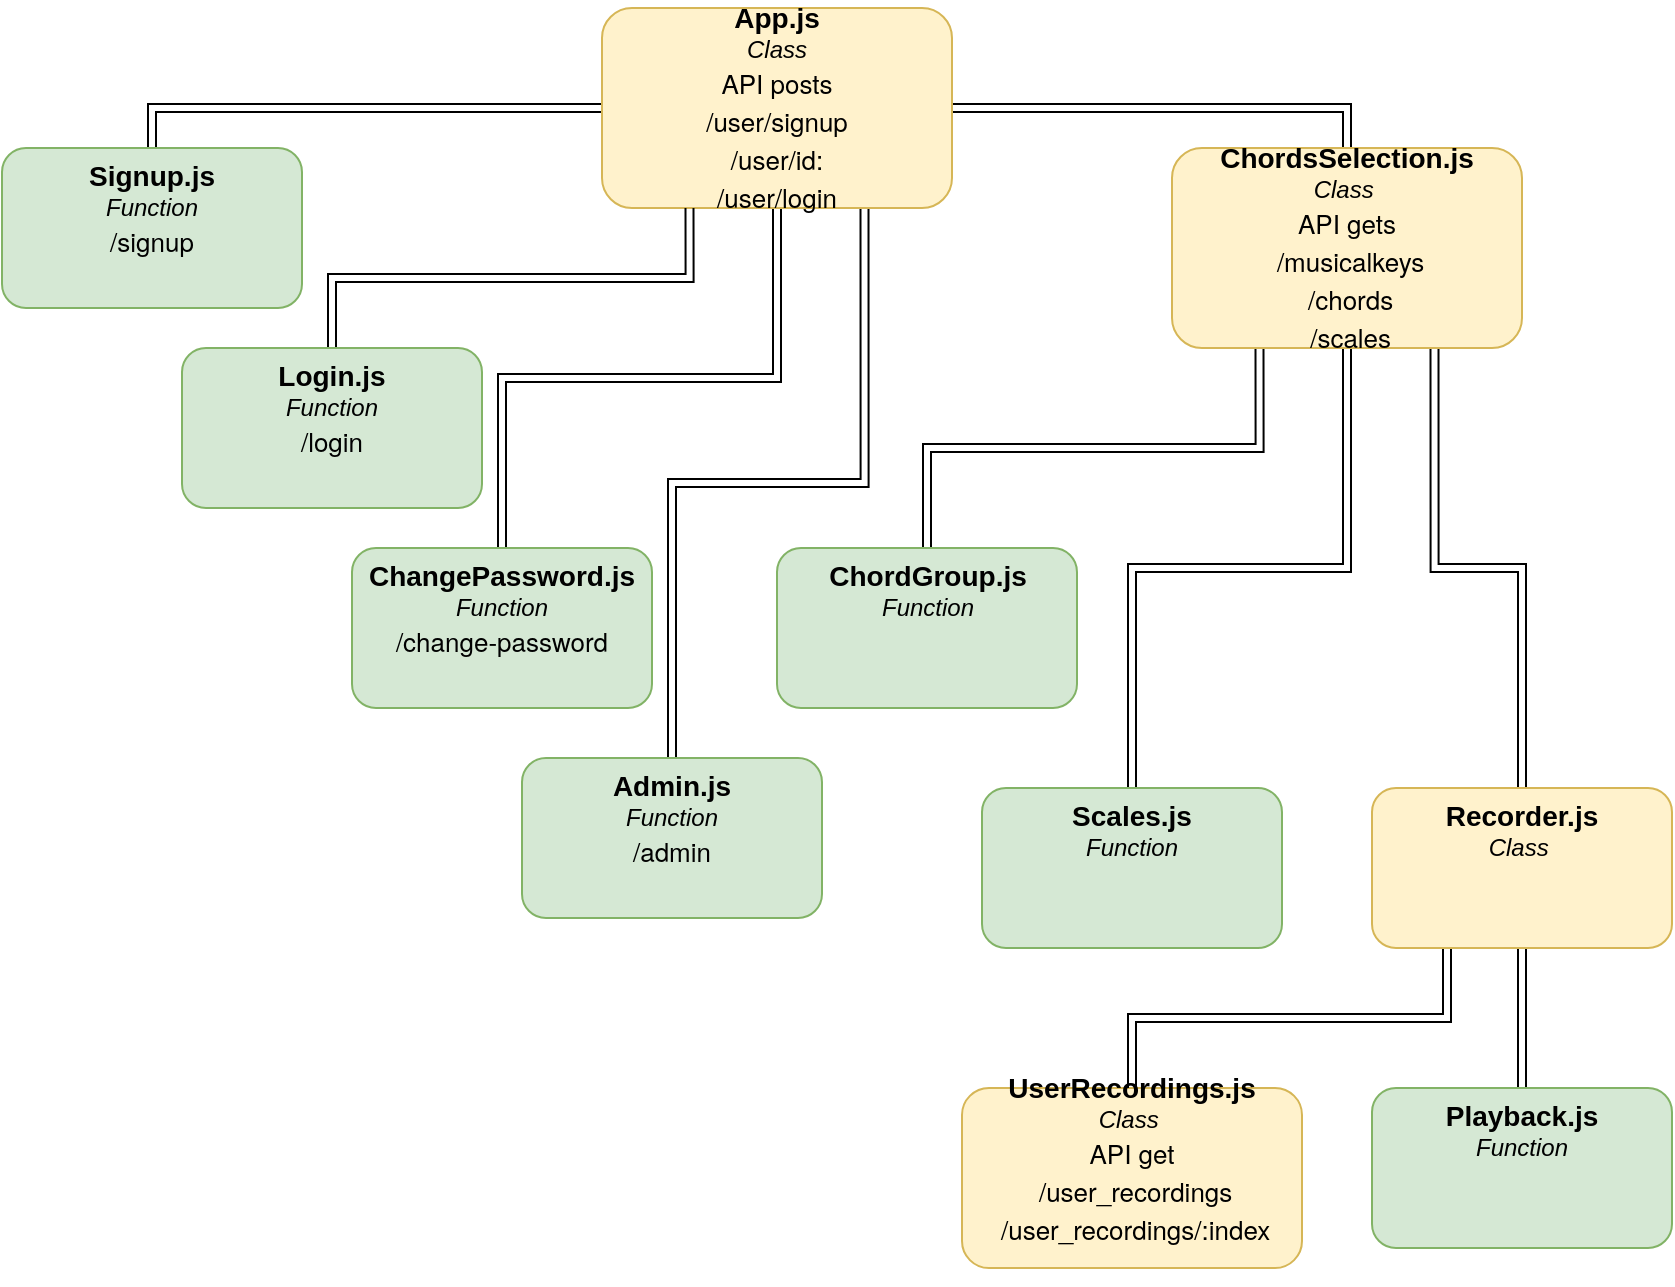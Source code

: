 <mxfile version="12.1.3" pages="1"><diagram id="gDEyDzy1LbszE3jynP3E" name="Page-1"><mxGraphModel dx="817" dy="396" grid="0" gridSize="10" guides="1" tooltips="1" connect="1" arrows="1" fold="1" page="1" pageScale="1" pageWidth="850" pageHeight="1100" math="0" shadow="0"><root><mxCell id="0"/><mxCell id="1" parent="0"/><mxCell id="bEIRXRGhzWTP-mzilczh-19" style="edgeStyle=orthogonalEdgeStyle;shape=link;rounded=0;orthogonalLoop=1;jettySize=auto;html=1;exitX=0;exitY=0.5;exitDx=0;exitDy=0;entryX=0.5;entryY=0;entryDx=0;entryDy=0;" edge="1" parent="1" source="bEIRXRGhzWTP-mzilczh-1" target="bEIRXRGhzWTP-mzilczh-10"><mxGeometry relative="1" as="geometry"/></mxCell><mxCell id="bEIRXRGhzWTP-mzilczh-21" style="edgeStyle=orthogonalEdgeStyle;shape=link;rounded=0;orthogonalLoop=1;jettySize=auto;html=1;exitX=0.5;exitY=1;exitDx=0;exitDy=0;" edge="1" parent="1" source="bEIRXRGhzWTP-mzilczh-1" target="bEIRXRGhzWTP-mzilczh-13"><mxGeometry relative="1" as="geometry"/></mxCell><mxCell id="bEIRXRGhzWTP-mzilczh-22" style="edgeStyle=orthogonalEdgeStyle;shape=link;rounded=0;orthogonalLoop=1;jettySize=auto;html=1;exitX=0.75;exitY=1;exitDx=0;exitDy=0;entryX=0.5;entryY=0;entryDx=0;entryDy=0;" edge="1" parent="1" source="bEIRXRGhzWTP-mzilczh-1" target="bEIRXRGhzWTP-mzilczh-9"><mxGeometry relative="1" as="geometry"/></mxCell><mxCell id="bEIRXRGhzWTP-mzilczh-23" style="edgeStyle=orthogonalEdgeStyle;shape=link;rounded=0;orthogonalLoop=1;jettySize=auto;html=1;exitX=1;exitY=0.5;exitDx=0;exitDy=0;entryX=0.5;entryY=0;entryDx=0;entryDy=0;" edge="1" parent="1" source="bEIRXRGhzWTP-mzilczh-1" target="bEIRXRGhzWTP-mzilczh-2"><mxGeometry relative="1" as="geometry"/></mxCell><mxCell id="bEIRXRGhzWTP-mzilczh-1" value="&lt;b&gt;&lt;font style=&quot;font-size: 14px&quot;&gt;App.js&lt;/font&gt;&lt;/b&gt;&lt;br&gt;&lt;i&gt;Class&lt;/i&gt;&lt;br&gt;&lt;p class=&quot;p1&quot; style=&quot;margin: 0px ; font-stretch: normal ; font-size: 13px ; line-height: normal ; font-family: &amp;#34;helvetica neue&amp;#34;&quot;&gt;API posts&lt;/p&gt;&lt;p class=&quot;p1&quot; style=&quot;margin: 0px ; font-stretch: normal ; font-size: 13px ; line-height: normal ; font-family: &amp;#34;helvetica neue&amp;#34;&quot;&gt;/user/signup&lt;/p&gt;&lt;p class=&quot;p1&quot; style=&quot;margin: 0px ; font-stretch: normal ; font-size: 13px ; line-height: normal ; font-family: &amp;#34;helvetica neue&amp;#34;&quot;&gt;/user/id:&lt;/p&gt;&lt;p class=&quot;p1&quot; style=&quot;margin: 0px ; font-stretch: normal ; font-size: 13px ; line-height: normal ; font-family: &amp;#34;helvetica neue&amp;#34;&quot;&gt;/user/login&lt;/p&gt;" style="rounded=1;whiteSpace=wrap;html=1;fillColor=#fff2cc;strokeColor=#d6b656;" vertex="1" parent="1"><mxGeometry x="300" y="50" width="175" height="100" as="geometry"/></mxCell><mxCell id="bEIRXRGhzWTP-mzilczh-24" style="edgeStyle=orthogonalEdgeStyle;shape=link;rounded=0;orthogonalLoop=1;jettySize=auto;html=1;exitX=0.25;exitY=1;exitDx=0;exitDy=0;" edge="1" parent="1" source="bEIRXRGhzWTP-mzilczh-2" target="bEIRXRGhzWTP-mzilczh-8"><mxGeometry relative="1" as="geometry"/></mxCell><mxCell id="bEIRXRGhzWTP-mzilczh-25" style="edgeStyle=orthogonalEdgeStyle;shape=link;rounded=0;orthogonalLoop=1;jettySize=auto;html=1;exitX=0.5;exitY=1;exitDx=0;exitDy=0;entryX=0.5;entryY=0;entryDx=0;entryDy=0;" edge="1" parent="1" source="bEIRXRGhzWTP-mzilczh-2" target="bEIRXRGhzWTP-mzilczh-7"><mxGeometry relative="1" as="geometry"/></mxCell><mxCell id="bEIRXRGhzWTP-mzilczh-26" style="edgeStyle=orthogonalEdgeStyle;shape=link;rounded=0;orthogonalLoop=1;jettySize=auto;html=1;exitX=0.75;exitY=1;exitDx=0;exitDy=0;entryX=0.5;entryY=0;entryDx=0;entryDy=0;" edge="1" parent="1" source="bEIRXRGhzWTP-mzilczh-2" target="bEIRXRGhzWTP-mzilczh-5"><mxGeometry relative="1" as="geometry"/></mxCell><mxCell id="bEIRXRGhzWTP-mzilczh-2" value="&lt;b&gt;&lt;font style=&quot;font-size: 14px&quot;&gt;ChordsSelection.js&lt;/font&gt;&lt;/b&gt;&lt;br&gt;&lt;i&gt;Class&amp;nbsp;&lt;/i&gt;&lt;br&gt;&lt;p class=&quot;p1&quot; style=&quot;margin: 0px ; font-stretch: normal ; font-size: 13px ; line-height: normal ; font-family: &amp;#34;helvetica neue&amp;#34;&quot;&gt;API gets&lt;/p&gt;&lt;p class=&quot;p1&quot; style=&quot;margin: 0px ; font-stretch: normal ; font-size: 13px ; line-height: normal ; font-family: &amp;#34;helvetica neue&amp;#34;&quot;&gt;&lt;span class=&quot;Apple-converted-space&quot;&gt;&amp;nbsp;&lt;/span&gt;/musicalkeys&lt;/p&gt;&lt;p class=&quot;p1&quot; style=&quot;margin: 0px ; font-stretch: normal ; font-size: 13px ; line-height: normal ; font-family: &amp;#34;helvetica neue&amp;#34;&quot;&gt;&lt;span class=&quot;Apple-converted-space&quot;&gt;&amp;nbsp;&lt;/span&gt;/chords&lt;/p&gt;&lt;p class=&quot;p1&quot; style=&quot;margin: 0px ; font-stretch: normal ; font-size: 13px ; line-height: normal ; font-family: &amp;#34;helvetica neue&amp;#34;&quot;&gt;&lt;span class=&quot;Apple-converted-space&quot;&gt;&amp;nbsp;&lt;/span&gt;/scales&lt;/p&gt;" style="rounded=1;whiteSpace=wrap;html=1;fillColor=#fff2cc;strokeColor=#d6b656;align=center;" vertex="1" parent="1"><mxGeometry x="585" y="120" width="175" height="100" as="geometry"/></mxCell><mxCell id="bEIRXRGhzWTP-mzilczh-4" value="&lt;b&gt;&lt;font style=&quot;font-size: 14px&quot;&gt;UserRecordings.js&lt;/font&gt;&lt;/b&gt;&lt;br&gt;&lt;i&gt;Class&amp;nbsp;&lt;/i&gt;&lt;br&gt;&lt;p class=&quot;p1&quot; style=&quot;margin: 0px ; font-stretch: normal ; font-size: 13px ; line-height: normal ; font-family: &amp;#34;helvetica neue&amp;#34;&quot;&gt;API get&lt;/p&gt;&lt;p class=&quot;p1&quot; style=&quot;margin: 0px ; font-stretch: normal ; font-size: 13px ; line-height: normal ; font-family: &amp;#34;helvetica neue&amp;#34;&quot;&gt;&lt;span class=&quot;Apple-converted-space&quot;&gt;&amp;nbsp;&lt;/span&gt;/user_recordings&lt;/p&gt;&lt;p class=&quot;p1&quot; style=&quot;margin: 0px ; font-stretch: normal ; font-size: 13px ; line-height: normal ; font-family: &amp;#34;helvetica neue&amp;#34;&quot;&gt;&lt;span class=&quot;Apple-converted-space&quot;&gt;&amp;nbsp;&lt;/span&gt;/user_recordings/:index&lt;/p&gt;&lt;p class=&quot;p1&quot; style=&quot;margin: 0px ; font-stretch: normal ; font-size: 13px ; line-height: normal ; font-family: &amp;#34;helvetica neue&amp;#34;&quot;&gt;&lt;br&gt;&lt;/p&gt;" style="rounded=1;whiteSpace=wrap;html=1;fillColor=#fff2cc;strokeColor=#d6b656;align=center;" vertex="1" parent="1"><mxGeometry x="480" y="590" width="170" height="90" as="geometry"/></mxCell><mxCell id="bEIRXRGhzWTP-mzilczh-27" style="edgeStyle=orthogonalEdgeStyle;shape=link;rounded=0;orthogonalLoop=1;jettySize=auto;html=1;exitX=0.5;exitY=1;exitDx=0;exitDy=0;entryX=0.5;entryY=0;entryDx=0;entryDy=0;" edge="1" parent="1" source="bEIRXRGhzWTP-mzilczh-5" target="bEIRXRGhzWTP-mzilczh-6"><mxGeometry relative="1" as="geometry"/></mxCell><mxCell id="bEIRXRGhzWTP-mzilczh-28" style="edgeStyle=orthogonalEdgeStyle;shape=link;rounded=0;orthogonalLoop=1;jettySize=auto;html=1;exitX=0.25;exitY=1;exitDx=0;exitDy=0;entryX=0.5;entryY=0;entryDx=0;entryDy=0;" edge="1" parent="1" source="bEIRXRGhzWTP-mzilczh-5" target="bEIRXRGhzWTP-mzilczh-4"><mxGeometry relative="1" as="geometry"/></mxCell><mxCell id="bEIRXRGhzWTP-mzilczh-5" value="&lt;b&gt;&lt;font style=&quot;font-size: 14px&quot;&gt;Recorder.js&lt;/font&gt;&lt;/b&gt;&lt;br&gt;&lt;i&gt;Class&amp;nbsp;&lt;/i&gt;&lt;br&gt;&lt;p class=&quot;p1&quot; style=&quot;margin: 0px ; font-stretch: normal ; font-size: 13px ; line-height: normal ; font-family: &amp;#34;helvetica neue&amp;#34;&quot;&gt;&lt;br&gt;&lt;/p&gt;&lt;p class=&quot;p1&quot; style=&quot;margin: 0px ; font-stretch: normal ; font-size: 13px ; line-height: normal ; font-family: &amp;#34;helvetica neue&amp;#34;&quot;&gt;&lt;br&gt;&lt;/p&gt;" style="rounded=1;whiteSpace=wrap;html=1;fillColor=#fff2cc;strokeColor=#d6b656;align=center;" vertex="1" parent="1"><mxGeometry x="685" y="440" width="150" height="80" as="geometry"/></mxCell><mxCell id="bEIRXRGhzWTP-mzilczh-6" value="&lt;b&gt;&lt;font style=&quot;font-size: 14px&quot;&gt;Playback.js&lt;/font&gt;&lt;/b&gt;&lt;br&gt;&lt;i&gt;Function&lt;/i&gt;&lt;br&gt;&lt;p class=&quot;p1&quot; style=&quot;margin: 0px ; font-stretch: normal ; font-size: 13px ; line-height: normal ; font-family: &amp;#34;helvetica neue&amp;#34;&quot;&gt;&lt;br&gt;&lt;/p&gt;&lt;p class=&quot;p1&quot; style=&quot;margin: 0px ; font-stretch: normal ; font-size: 13px ; line-height: normal ; font-family: &amp;#34;helvetica neue&amp;#34;&quot;&gt;&lt;br&gt;&lt;/p&gt;" style="rounded=1;whiteSpace=wrap;html=1;fillColor=#d5e8d4;strokeColor=#82b366;align=center;" vertex="1" parent="1"><mxGeometry x="685" y="590" width="150" height="80" as="geometry"/></mxCell><mxCell id="bEIRXRGhzWTP-mzilczh-7" value="&lt;b&gt;&lt;font style=&quot;font-size: 14px&quot;&gt;Scales.js&lt;/font&gt;&lt;/b&gt;&lt;br&gt;&lt;i&gt;Function&lt;/i&gt;&lt;br&gt;&lt;p class=&quot;p1&quot; style=&quot;margin: 0px ; font-stretch: normal ; font-size: 13px ; line-height: normal ; font-family: &amp;#34;helvetica neue&amp;#34;&quot;&gt;&lt;br&gt;&lt;/p&gt;&lt;p class=&quot;p1&quot; style=&quot;margin: 0px ; font-stretch: normal ; font-size: 13px ; line-height: normal ; font-family: &amp;#34;helvetica neue&amp;#34;&quot;&gt;&lt;br&gt;&lt;/p&gt;" style="rounded=1;whiteSpace=wrap;html=1;fillColor=#d5e8d4;strokeColor=#82b366;align=center;" vertex="1" parent="1"><mxGeometry x="490" y="440" width="150" height="80" as="geometry"/></mxCell><mxCell id="bEIRXRGhzWTP-mzilczh-8" value="&lt;b&gt;&lt;font style=&quot;font-size: 14px&quot;&gt;ChordGroup.js&lt;/font&gt;&lt;/b&gt;&lt;br&gt;&lt;i&gt;Function&lt;/i&gt;&lt;br&gt;&lt;p class=&quot;p1&quot; style=&quot;margin: 0px ; font-stretch: normal ; font-size: 13px ; line-height: normal ; font-family: &amp;#34;helvetica neue&amp;#34;&quot;&gt;&lt;br&gt;&lt;/p&gt;&lt;p class=&quot;p1&quot; style=&quot;margin: 0px ; font-stretch: normal ; font-size: 13px ; line-height: normal ; font-family: &amp;#34;helvetica neue&amp;#34;&quot;&gt;&lt;br&gt;&lt;/p&gt;" style="rounded=1;whiteSpace=wrap;html=1;fillColor=#d5e8d4;strokeColor=#82b366;align=center;" vertex="1" parent="1"><mxGeometry x="387.5" y="320" width="150" height="80" as="geometry"/></mxCell><mxCell id="bEIRXRGhzWTP-mzilczh-9" value="&lt;b&gt;&lt;font style=&quot;font-size: 14px&quot;&gt;Admin.js&lt;/font&gt;&lt;/b&gt;&lt;br&gt;&lt;i&gt;Function&lt;/i&gt;&lt;br&gt;&lt;p class=&quot;p1&quot; style=&quot;margin: 0px ; font-stretch: normal ; font-size: 13px ; line-height: normal ; font-family: &amp;#34;helvetica neue&amp;#34;&quot;&gt;/admin&lt;/p&gt;&lt;p class=&quot;p1&quot; style=&quot;margin: 0px ; font-stretch: normal ; font-size: 13px ; line-height: normal ; font-family: &amp;#34;helvetica neue&amp;#34;&quot;&gt;&lt;br&gt;&lt;/p&gt;" style="rounded=1;whiteSpace=wrap;html=1;fillColor=#d5e8d4;strokeColor=#82b366;align=center;" vertex="1" parent="1"><mxGeometry x="260" y="425" width="150" height="80" as="geometry"/></mxCell><mxCell id="bEIRXRGhzWTP-mzilczh-10" value="&lt;b&gt;&lt;font style=&quot;font-size: 14px&quot;&gt;Signup.js&lt;/font&gt;&lt;/b&gt;&lt;br&gt;&lt;i&gt;Function&lt;/i&gt;&lt;br&gt;&lt;p class=&quot;p1&quot; style=&quot;margin: 0px ; font-stretch: normal ; font-size: 13px ; line-height: normal ; font-family: &amp;#34;helvetica neue&amp;#34;&quot;&gt;/signup&lt;/p&gt;&lt;p class=&quot;p1&quot; style=&quot;margin: 0px ; font-stretch: normal ; font-size: 13px ; line-height: normal ; font-family: &amp;#34;helvetica neue&amp;#34;&quot;&gt;&lt;br&gt;&lt;/p&gt;" style="rounded=1;whiteSpace=wrap;html=1;fillColor=#d5e8d4;strokeColor=#82b366;align=center;" vertex="1" parent="1"><mxGeometry y="120" width="150" height="80" as="geometry"/></mxCell><mxCell id="bEIRXRGhzWTP-mzilczh-20" style="edgeStyle=orthogonalEdgeStyle;shape=link;rounded=0;orthogonalLoop=1;jettySize=auto;html=1;exitX=0.5;exitY=0;exitDx=0;exitDy=0;entryX=0.25;entryY=1;entryDx=0;entryDy=0;" edge="1" parent="1" source="bEIRXRGhzWTP-mzilczh-12" target="bEIRXRGhzWTP-mzilczh-1"><mxGeometry relative="1" as="geometry"/></mxCell><mxCell id="bEIRXRGhzWTP-mzilczh-12" value="&lt;b&gt;&lt;font style=&quot;font-size: 14px&quot;&gt;Login.js&lt;/font&gt;&lt;/b&gt;&lt;br&gt;&lt;i&gt;Function&lt;/i&gt;&lt;br&gt;&lt;p class=&quot;p1&quot; style=&quot;margin: 0px ; font-stretch: normal ; font-size: 13px ; line-height: normal ; font-family: &amp;#34;helvetica neue&amp;#34;&quot;&gt;/login&lt;/p&gt;&lt;p class=&quot;p1&quot; style=&quot;margin: 0px ; font-stretch: normal ; font-size: 13px ; line-height: normal ; font-family: &amp;#34;helvetica neue&amp;#34;&quot;&gt;&lt;br&gt;&lt;/p&gt;" style="rounded=1;whiteSpace=wrap;html=1;fillColor=#d5e8d4;strokeColor=#82b366;align=center;" vertex="1" parent="1"><mxGeometry x="90" y="220" width="150" height="80" as="geometry"/></mxCell><mxCell id="bEIRXRGhzWTP-mzilczh-13" value="&lt;b&gt;&lt;font style=&quot;font-size: 14px&quot;&gt;ChangePassword.js&lt;/font&gt;&lt;/b&gt;&lt;br&gt;&lt;i&gt;Function&lt;/i&gt;&lt;br&gt;&lt;p class=&quot;p1&quot; style=&quot;margin: 0px ; font-stretch: normal ; font-size: 13px ; line-height: normal ; font-family: &amp;#34;helvetica neue&amp;#34;&quot;&gt;/change-password&lt;/p&gt;&lt;p class=&quot;p1&quot; style=&quot;margin: 0px ; font-stretch: normal ; font-size: 13px ; line-height: normal ; font-family: &amp;#34;helvetica neue&amp;#34;&quot;&gt;&lt;br&gt;&lt;/p&gt;" style="rounded=1;whiteSpace=wrap;html=1;fillColor=#d5e8d4;strokeColor=#82b366;align=center;" vertex="1" parent="1"><mxGeometry x="175" y="320" width="150" height="80" as="geometry"/></mxCell></root></mxGraphModel></diagram></mxfile>